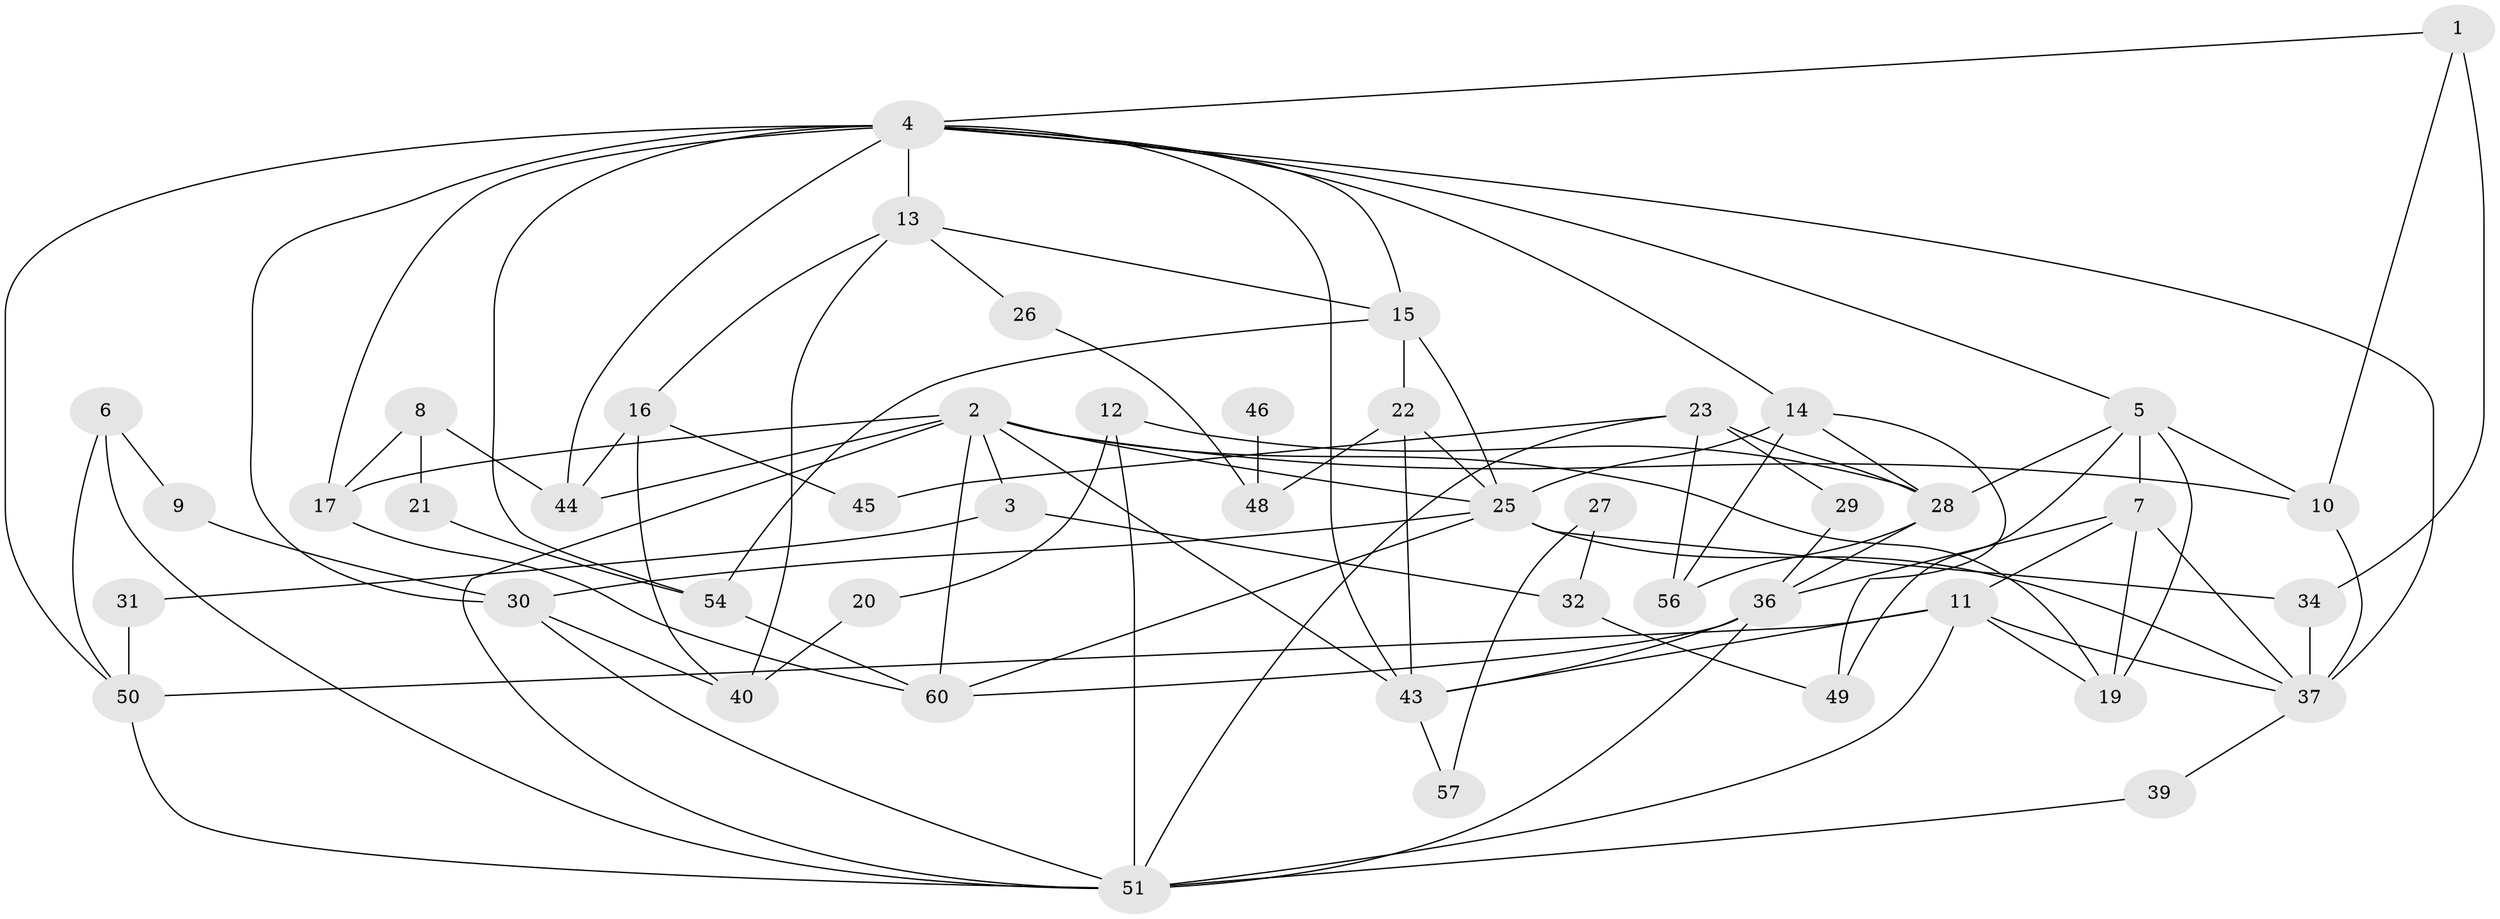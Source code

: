 // original degree distribution, {2: 0.20833333333333334, 4: 0.125, 3: 0.26666666666666666, 6: 0.08333333333333333, 5: 0.06666666666666667, 1: 0.11666666666666667, 0: 0.10833333333333334, 7: 0.016666666666666666, 8: 0.008333333333333333}
// Generated by graph-tools (version 1.1) at 2025/33/03/09/25 02:33:30]
// undirected, 47 vertices, 99 edges
graph export_dot {
graph [start="1"]
  node [color=gray90,style=filled];
  1;
  2;
  3;
  4;
  5;
  6;
  7;
  8;
  9;
  10;
  11;
  12;
  13;
  14;
  15;
  16;
  17;
  19;
  20;
  21;
  22;
  23;
  25;
  26;
  27;
  28;
  29;
  30;
  31;
  32;
  34;
  36;
  37;
  39;
  40;
  43;
  44;
  45;
  46;
  48;
  49;
  50;
  51;
  54;
  56;
  57;
  60;
  1 -- 4 [weight=1.0];
  1 -- 10 [weight=1.0];
  1 -- 34 [weight=2.0];
  2 -- 3 [weight=1.0];
  2 -- 10 [weight=1.0];
  2 -- 17 [weight=2.0];
  2 -- 19 [weight=1.0];
  2 -- 25 [weight=1.0];
  2 -- 43 [weight=1.0];
  2 -- 44 [weight=1.0];
  2 -- 51 [weight=1.0];
  2 -- 60 [weight=1.0];
  3 -- 31 [weight=1.0];
  3 -- 32 [weight=1.0];
  4 -- 5 [weight=1.0];
  4 -- 13 [weight=1.0];
  4 -- 14 [weight=1.0];
  4 -- 15 [weight=1.0];
  4 -- 17 [weight=1.0];
  4 -- 30 [weight=1.0];
  4 -- 37 [weight=2.0];
  4 -- 43 [weight=1.0];
  4 -- 44 [weight=3.0];
  4 -- 50 [weight=1.0];
  4 -- 54 [weight=1.0];
  5 -- 7 [weight=1.0];
  5 -- 10 [weight=2.0];
  5 -- 19 [weight=1.0];
  5 -- 28 [weight=1.0];
  5 -- 49 [weight=1.0];
  6 -- 9 [weight=1.0];
  6 -- 50 [weight=1.0];
  6 -- 51 [weight=1.0];
  7 -- 11 [weight=1.0];
  7 -- 19 [weight=1.0];
  7 -- 36 [weight=1.0];
  7 -- 37 [weight=1.0];
  8 -- 17 [weight=1.0];
  8 -- 21 [weight=2.0];
  8 -- 44 [weight=1.0];
  9 -- 30 [weight=1.0];
  10 -- 37 [weight=2.0];
  11 -- 19 [weight=1.0];
  11 -- 37 [weight=1.0];
  11 -- 43 [weight=1.0];
  11 -- 50 [weight=1.0];
  11 -- 51 [weight=1.0];
  12 -- 20 [weight=1.0];
  12 -- 28 [weight=1.0];
  12 -- 51 [weight=1.0];
  13 -- 15 [weight=1.0];
  13 -- 16 [weight=1.0];
  13 -- 26 [weight=1.0];
  13 -- 40 [weight=1.0];
  14 -- 25 [weight=1.0];
  14 -- 28 [weight=1.0];
  14 -- 49 [weight=1.0];
  14 -- 56 [weight=1.0];
  15 -- 22 [weight=1.0];
  15 -- 25 [weight=1.0];
  15 -- 54 [weight=1.0];
  16 -- 40 [weight=1.0];
  16 -- 44 [weight=1.0];
  16 -- 45 [weight=1.0];
  17 -- 60 [weight=1.0];
  20 -- 40 [weight=1.0];
  21 -- 54 [weight=2.0];
  22 -- 25 [weight=1.0];
  22 -- 43 [weight=1.0];
  22 -- 48 [weight=2.0];
  23 -- 28 [weight=1.0];
  23 -- 29 [weight=1.0];
  23 -- 45 [weight=1.0];
  23 -- 51 [weight=1.0];
  23 -- 56 [weight=1.0];
  25 -- 30 [weight=1.0];
  25 -- 34 [weight=1.0];
  25 -- 37 [weight=1.0];
  25 -- 60 [weight=1.0];
  26 -- 48 [weight=1.0];
  27 -- 32 [weight=1.0];
  27 -- 57 [weight=1.0];
  28 -- 36 [weight=1.0];
  28 -- 56 [weight=2.0];
  29 -- 36 [weight=1.0];
  30 -- 40 [weight=1.0];
  30 -- 51 [weight=1.0];
  31 -- 50 [weight=3.0];
  32 -- 49 [weight=1.0];
  34 -- 37 [weight=1.0];
  36 -- 43 [weight=1.0];
  36 -- 51 [weight=2.0];
  36 -- 60 [weight=1.0];
  37 -- 39 [weight=1.0];
  39 -- 51 [weight=1.0];
  43 -- 57 [weight=1.0];
  46 -- 48 [weight=1.0];
  50 -- 51 [weight=2.0];
  54 -- 60 [weight=1.0];
}
